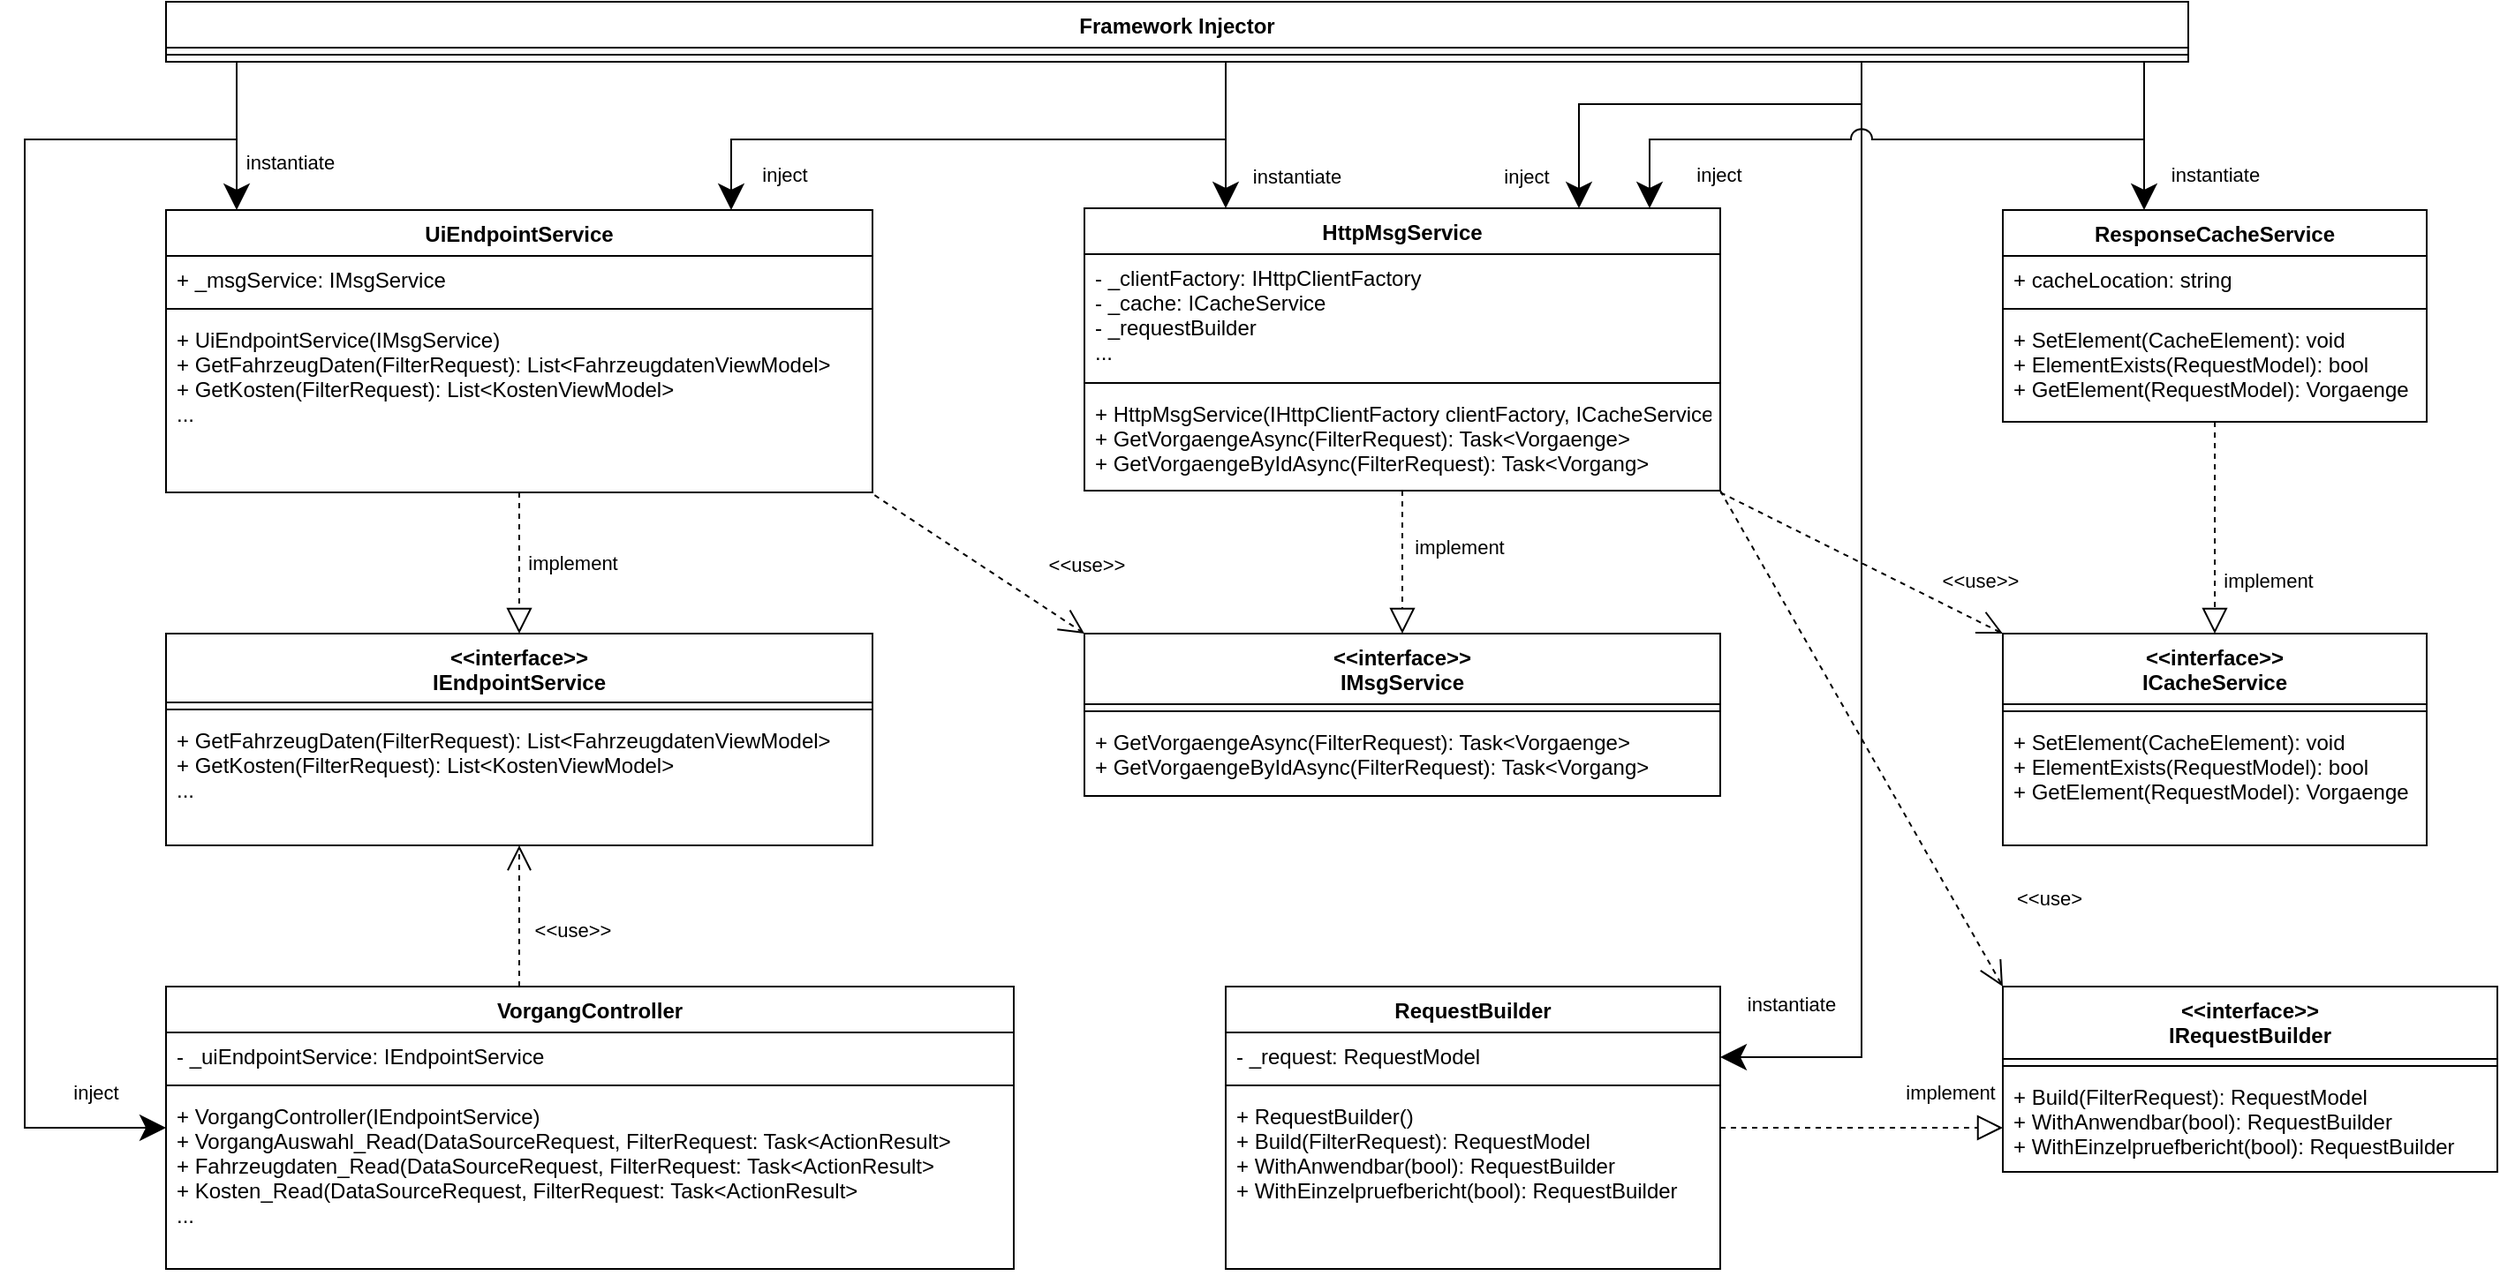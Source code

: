 <mxfile version="15.7.3" type="device"><diagram id="g6YqmxDXvD2trdUk1b6I" name="Seite-1"><mxGraphModel dx="2271" dy="2583" grid="1" gridSize="10" guides="1" tooltips="1" connect="1" arrows="1" fold="1" page="1" pageScale="1" pageWidth="1169" pageHeight="1654" math="0" shadow="0"><root><mxCell id="0"/><mxCell id="1" parent="0"/><mxCell id="cN_s2IOsLhrLuIZlxVCf-30" style="edgeStyle=orthogonalEdgeStyle;rounded=0;orthogonalLoop=1;jettySize=auto;html=1;endArrow=open;endFill=0;startSize=12;endSize=12;dashed=1;" parent="1" source="cN_s2IOsLhrLuIZlxVCf-1" target="cN_s2IOsLhrLuIZlxVCf-46" edge="1"><mxGeometry relative="1" as="geometry"><Array as="points"><mxPoint x="160" y="380"/><mxPoint x="160" y="380"/></Array></mxGeometry></mxCell><mxCell id="cN_s2IOsLhrLuIZlxVCf-31" value="&amp;lt;&amp;lt;use&amp;gt;&amp;gt;" style="edgeLabel;html=1;align=center;verticalAlign=middle;resizable=0;points=[];" parent="cN_s2IOsLhrLuIZlxVCf-30" vertex="1" connectable="0"><mxGeometry x="0.178" relative="1" as="geometry"><mxPoint x="30" y="15" as="offset"/></mxGeometry></mxCell><mxCell id="cN_s2IOsLhrLuIZlxVCf-1" value="VorgangController" style="swimlane;fontStyle=1;align=center;verticalAlign=top;childLayout=stackLayout;horizontal=1;startSize=26;horizontalStack=0;resizeParent=1;resizeParentMax=0;resizeLast=0;collapsible=1;marginBottom=0;" parent="1" vertex="1"><mxGeometry x="-40" y="400" width="480" height="160" as="geometry"/></mxCell><mxCell id="cN_s2IOsLhrLuIZlxVCf-2" value="- _uiEndpointService: IEndpointService" style="text;strokeColor=none;fillColor=none;align=left;verticalAlign=top;spacingLeft=4;spacingRight=4;overflow=hidden;rotatable=0;points=[[0,0.5],[1,0.5]];portConstraint=eastwest;" parent="cN_s2IOsLhrLuIZlxVCf-1" vertex="1"><mxGeometry y="26" width="480" height="26" as="geometry"/></mxCell><mxCell id="cN_s2IOsLhrLuIZlxVCf-3" value="" style="line;strokeWidth=1;fillColor=none;align=left;verticalAlign=middle;spacingTop=-1;spacingLeft=3;spacingRight=3;rotatable=0;labelPosition=right;points=[];portConstraint=eastwest;strokeColor=inherit;" parent="cN_s2IOsLhrLuIZlxVCf-1" vertex="1"><mxGeometry y="52" width="480" height="8" as="geometry"/></mxCell><mxCell id="cN_s2IOsLhrLuIZlxVCf-4" value="+ VorgangController(IEndpointService)&#10;+ VorgangAuswahl_Read(DataSourceRequest, FilterRequest: Task&lt;ActionResult&gt;&#10;+ Fahrzeugdaten_Read(DataSourceRequest, FilterRequest: Task&lt;ActionResult&gt;&#10;+ Kosten_Read(DataSourceRequest, FilterRequest: Task&lt;ActionResult&gt;&#10;..." style="text;strokeColor=none;fillColor=none;align=left;verticalAlign=top;spacingLeft=4;spacingRight=4;overflow=hidden;rotatable=0;points=[[0,0.5],[1,0.5]];portConstraint=eastwest;" parent="cN_s2IOsLhrLuIZlxVCf-1" vertex="1"><mxGeometry y="60" width="480" height="100" as="geometry"/></mxCell><mxCell id="cN_s2IOsLhrLuIZlxVCf-44" style="edgeStyle=none;rounded=0;orthogonalLoop=1;jettySize=auto;html=1;endArrow=open;endFill=0;startSize=12;endSize=12;dashed=1;entryX=0;entryY=0;entryDx=0;entryDy=0;exitX=1.003;exitY=1.016;exitDx=0;exitDy=0;exitPerimeter=0;" parent="1" source="cN_s2IOsLhrLuIZlxVCf-8" target="cN_s2IOsLhrLuIZlxVCf-34" edge="1"><mxGeometry relative="1" as="geometry"/></mxCell><mxCell id="cN_s2IOsLhrLuIZlxVCf-45" value="&amp;lt;&amp;lt;use&amp;gt;&amp;gt;" style="edgeLabel;html=1;align=center;verticalAlign=middle;resizable=0;points=[];" parent="cN_s2IOsLhrLuIZlxVCf-44" vertex="1" connectable="0"><mxGeometry x="-0.329" relative="1" as="geometry"><mxPoint x="79" y="13" as="offset"/></mxGeometry></mxCell><mxCell id="cN_s2IOsLhrLuIZlxVCf-50" style="edgeStyle=none;rounded=0;orthogonalLoop=1;jettySize=auto;html=1;dashed=1;endArrow=block;endFill=0;startSize=12;endSize=12;" parent="1" source="cN_s2IOsLhrLuIZlxVCf-5" target="cN_s2IOsLhrLuIZlxVCf-46" edge="1"><mxGeometry relative="1" as="geometry"/></mxCell><mxCell id="cN_s2IOsLhrLuIZlxVCf-51" value="implement" style="edgeLabel;html=1;align=center;verticalAlign=middle;resizable=0;points=[];" parent="cN_s2IOsLhrLuIZlxVCf-50" vertex="1" connectable="0"><mxGeometry x="-0.329" y="-3" relative="1" as="geometry"><mxPoint x="33" y="13" as="offset"/></mxGeometry></mxCell><mxCell id="cN_s2IOsLhrLuIZlxVCf-5" value="UiEndpointService" style="swimlane;fontStyle=1;align=center;verticalAlign=top;childLayout=stackLayout;horizontal=1;startSize=26;horizontalStack=0;resizeParent=1;resizeParentMax=0;resizeLast=0;collapsible=1;marginBottom=0;" parent="1" vertex="1"><mxGeometry x="-40" y="-40" width="400" height="160" as="geometry"/></mxCell><mxCell id="cN_s2IOsLhrLuIZlxVCf-6" value="+ _msgService: IMsgService" style="text;strokeColor=none;fillColor=none;align=left;verticalAlign=top;spacingLeft=4;spacingRight=4;overflow=hidden;rotatable=0;points=[[0,0.5],[1,0.5]];portConstraint=eastwest;" parent="cN_s2IOsLhrLuIZlxVCf-5" vertex="1"><mxGeometry y="26" width="400" height="26" as="geometry"/></mxCell><mxCell id="cN_s2IOsLhrLuIZlxVCf-7" value="" style="line;strokeWidth=1;fillColor=none;align=left;verticalAlign=middle;spacingTop=-1;spacingLeft=3;spacingRight=3;rotatable=0;labelPosition=right;points=[];portConstraint=eastwest;strokeColor=inherit;" parent="cN_s2IOsLhrLuIZlxVCf-5" vertex="1"><mxGeometry y="52" width="400" height="8" as="geometry"/></mxCell><mxCell id="cN_s2IOsLhrLuIZlxVCf-8" value="+ UiEndpointService(IMsgService)&#10;+ GetFahrzeugDaten(FilterRequest): List&lt;FahrzeugdatenViewModel&gt;&#10;+ GetKosten(FilterRequest): List&lt;KostenViewModel&gt;&#10;..." style="text;strokeColor=none;fillColor=none;align=left;verticalAlign=top;spacingLeft=4;spacingRight=4;overflow=hidden;rotatable=0;points=[[0,0.5],[1,0.5]];portConstraint=eastwest;" parent="cN_s2IOsLhrLuIZlxVCf-5" vertex="1"><mxGeometry y="60" width="400" height="100" as="geometry"/></mxCell><mxCell id="cN_s2IOsLhrLuIZlxVCf-59" value="implement" style="edgeStyle=orthogonalEdgeStyle;rounded=0;orthogonalLoop=1;jettySize=auto;html=1;endArrow=block;endFill=0;startSize=12;endSize=12;dashed=1;" parent="1" source="cN_s2IOsLhrLuIZlxVCf-10" target="cN_s2IOsLhrLuIZlxVCf-54" edge="1"><mxGeometry x="0.5" y="30" relative="1" as="geometry"><mxPoint as="offset"/></mxGeometry></mxCell><mxCell id="cN_s2IOsLhrLuIZlxVCf-10" value="ResponseCacheService" style="swimlane;fontStyle=1;align=center;verticalAlign=top;childLayout=stackLayout;horizontal=1;startSize=26;horizontalStack=0;resizeParent=1;resizeParentMax=0;resizeLast=0;collapsible=1;marginBottom=0;" parent="1" vertex="1"><mxGeometry x="1000" y="-40" width="240" height="120" as="geometry"/></mxCell><mxCell id="cN_s2IOsLhrLuIZlxVCf-11" value="+ cacheLocation: string" style="text;strokeColor=none;fillColor=none;align=left;verticalAlign=top;spacingLeft=4;spacingRight=4;overflow=hidden;rotatable=0;points=[[0,0.5],[1,0.5]];portConstraint=eastwest;" parent="cN_s2IOsLhrLuIZlxVCf-10" vertex="1"><mxGeometry y="26" width="240" height="26" as="geometry"/></mxCell><mxCell id="cN_s2IOsLhrLuIZlxVCf-12" value="" style="line;strokeWidth=1;fillColor=none;align=left;verticalAlign=middle;spacingTop=-1;spacingLeft=3;spacingRight=3;rotatable=0;labelPosition=right;points=[];portConstraint=eastwest;strokeColor=inherit;" parent="cN_s2IOsLhrLuIZlxVCf-10" vertex="1"><mxGeometry y="52" width="240" height="8" as="geometry"/></mxCell><mxCell id="cN_s2IOsLhrLuIZlxVCf-13" value="+ SetElement(CacheElement): void&#10;+ ElementExists(RequestModel): bool&#10;+ GetElement(RequestModel): Vorgaenge" style="text;strokeColor=none;fillColor=none;align=left;verticalAlign=top;spacingLeft=4;spacingRight=4;overflow=hidden;rotatable=0;points=[[0,0.5],[1,0.5]];portConstraint=eastwest;" parent="cN_s2IOsLhrLuIZlxVCf-10" vertex="1"><mxGeometry y="60" width="240" height="60" as="geometry"/></mxCell><mxCell id="cN_s2IOsLhrLuIZlxVCf-38" style="edgeStyle=none;rounded=0;orthogonalLoop=1;jettySize=auto;html=1;endArrow=block;endFill=0;startSize=12;endSize=12;dashed=1;" parent="1" source="cN_s2IOsLhrLuIZlxVCf-14" target="cN_s2IOsLhrLuIZlxVCf-34" edge="1"><mxGeometry relative="1" as="geometry"/></mxCell><mxCell id="cN_s2IOsLhrLuIZlxVCf-39" value="implement" style="edgeLabel;html=1;align=center;verticalAlign=middle;resizable=0;points=[];" parent="cN_s2IOsLhrLuIZlxVCf-38" vertex="1" connectable="0"><mxGeometry x="-0.178" relative="1" as="geometry"><mxPoint x="32" y="-2" as="offset"/></mxGeometry></mxCell><mxCell id="cN_s2IOsLhrLuIZlxVCf-63" style="rounded=0;orthogonalLoop=1;jettySize=auto;html=1;dashed=1;endArrow=open;endFill=0;startSize=12;endSize=12;entryX=0;entryY=0;entryDx=0;entryDy=0;exitX=1;exitY=1.018;exitDx=0;exitDy=0;exitPerimeter=0;" parent="1" source="cN_s2IOsLhrLuIZlxVCf-17" target="cN_s2IOsLhrLuIZlxVCf-54" edge="1"><mxGeometry relative="1" as="geometry"/></mxCell><mxCell id="cN_s2IOsLhrLuIZlxVCf-64" value="&amp;lt;&amp;lt;use&amp;gt;&amp;gt;" style="edgeLabel;html=1;align=center;verticalAlign=middle;resizable=0;points=[];" parent="cN_s2IOsLhrLuIZlxVCf-63" vertex="1" connectable="0"><mxGeometry x="-0.144" y="-2" relative="1" as="geometry"><mxPoint x="79" y="14" as="offset"/></mxGeometry></mxCell><mxCell id="U4cXiSh2Xwj_0_U13TX8-12" style="rounded=0;orthogonalLoop=1;jettySize=auto;html=1;dashed=1;endArrow=open;endFill=0;endSize=12;entryX=0;entryY=0;entryDx=0;entryDy=0;exitX=1;exitY=1;exitDx=0;exitDy=0;" parent="1" source="cN_s2IOsLhrLuIZlxVCf-14" target="U4cXiSh2Xwj_0_U13TX8-5" edge="1"><mxGeometry relative="1" as="geometry"/></mxCell><mxCell id="U4cXiSh2Xwj_0_U13TX8-13" value="&amp;lt;&amp;lt;use&amp;gt;" style="edgeLabel;html=1;align=center;verticalAlign=middle;resizable=0;points=[];" parent="U4cXiSh2Xwj_0_U13TX8-12" vertex="1" connectable="0"><mxGeometry x="0.129" y="1" relative="1" as="geometry"><mxPoint x="95" y="73" as="offset"/></mxGeometry></mxCell><mxCell id="cN_s2IOsLhrLuIZlxVCf-14" value="HttpMsgService" style="swimlane;fontStyle=1;align=center;verticalAlign=top;childLayout=stackLayout;horizontal=1;startSize=26;horizontalStack=0;resizeParent=1;resizeParentMax=0;resizeLast=0;collapsible=1;marginBottom=0;" parent="1" vertex="1"><mxGeometry x="480" y="-41" width="360" height="160" as="geometry"/></mxCell><mxCell id="cN_s2IOsLhrLuIZlxVCf-15" value="- _clientFactory: IHttpClientFactory&#10;- _cache: ICacheService&#10;- _requestBuilder&#10;..." style="text;strokeColor=none;fillColor=none;align=left;verticalAlign=top;spacingLeft=4;spacingRight=4;overflow=hidden;rotatable=0;points=[[0,0.5],[1,0.5]];portConstraint=eastwest;" parent="cN_s2IOsLhrLuIZlxVCf-14" vertex="1"><mxGeometry y="26" width="360" height="69" as="geometry"/></mxCell><mxCell id="cN_s2IOsLhrLuIZlxVCf-16" value="" style="line;strokeWidth=1;fillColor=none;align=left;verticalAlign=middle;spacingTop=-1;spacingLeft=3;spacingRight=3;rotatable=0;labelPosition=right;points=[];portConstraint=eastwest;strokeColor=inherit;" parent="cN_s2IOsLhrLuIZlxVCf-14" vertex="1"><mxGeometry y="95" width="360" height="8" as="geometry"/></mxCell><mxCell id="cN_s2IOsLhrLuIZlxVCf-17" value="+ HttpMsgService(IHttpClientFactory clientFactory, ICacheService cache, IRequestBuilder requestBuilder)&#10;+ GetVorgaengeAsync(FilterRequest): Task&lt;Vorgaenge&gt;&#10;+ GetVorgaengeByIdAsync(FilterRequest): Task&lt;Vorgang&gt;" style="text;strokeColor=none;fillColor=none;align=left;verticalAlign=top;spacingLeft=4;spacingRight=4;overflow=hidden;rotatable=0;points=[[0,0.5],[1,0.5]];portConstraint=eastwest;" parent="cN_s2IOsLhrLuIZlxVCf-14" vertex="1"><mxGeometry y="103" width="360" height="57" as="geometry"/></mxCell><mxCell id="cN_s2IOsLhrLuIZlxVCf-27" style="edgeStyle=orthogonalEdgeStyle;rounded=0;orthogonalLoop=1;jettySize=auto;html=1;endArrow=classic;endFill=1;startSize=12;endSize=12;" parent="1" source="cN_s2IOsLhrLuIZlxVCf-23" target="cN_s2IOsLhrLuIZlxVCf-5" edge="1"><mxGeometry relative="1" as="geometry"><Array as="points"><mxPoint y="-100"/><mxPoint y="-100"/></Array></mxGeometry></mxCell><mxCell id="cN_s2IOsLhrLuIZlxVCf-32" value="instantiate" style="edgeLabel;html=1;align=center;verticalAlign=middle;resizable=0;points=[];" parent="cN_s2IOsLhrLuIZlxVCf-27" vertex="1" connectable="0"><mxGeometry x="0.118" y="-2" relative="1" as="geometry"><mxPoint x="32" y="10" as="offset"/></mxGeometry></mxCell><mxCell id="cN_s2IOsLhrLuIZlxVCf-28" style="edgeStyle=orthogonalEdgeStyle;rounded=0;orthogonalLoop=1;jettySize=auto;html=1;endArrow=classic;endFill=1;startSize=12;endSize=12;" parent="1" source="cN_s2IOsLhrLuIZlxVCf-23" target="cN_s2IOsLhrLuIZlxVCf-1" edge="1"><mxGeometry relative="1" as="geometry"><mxPoint x="390" y="-121" as="sourcePoint"/><mxPoint x="303.469" y="160" as="targetPoint"/><Array as="points"><mxPoint y="-80"/><mxPoint x="-120" y="-80"/><mxPoint x="-120" y="480"/></Array></mxGeometry></mxCell><mxCell id="cN_s2IOsLhrLuIZlxVCf-29" value="inject" style="edgeLabel;html=1;align=center;verticalAlign=middle;resizable=0;points=[];" parent="cN_s2IOsLhrLuIZlxVCf-28" vertex="1" connectable="0"><mxGeometry x="0.189" y="2" relative="1" as="geometry"><mxPoint x="38" y="226" as="offset"/></mxGeometry></mxCell><mxCell id="cN_s2IOsLhrLuIZlxVCf-40" style="edgeStyle=orthogonalEdgeStyle;rounded=0;orthogonalLoop=1;jettySize=auto;html=1;endArrow=classic;endFill=1;startSize=12;endSize=12;" parent="1" source="cN_s2IOsLhrLuIZlxVCf-23" target="cN_s2IOsLhrLuIZlxVCf-14" edge="1"><mxGeometry relative="1" as="geometry"><Array as="points"><mxPoint x="560" y="-70"/><mxPoint x="560" y="-70"/></Array></mxGeometry></mxCell><mxCell id="cN_s2IOsLhrLuIZlxVCf-41" value="instantiate" style="edgeLabel;html=1;align=center;verticalAlign=middle;resizable=0;points=[];" parent="cN_s2IOsLhrLuIZlxVCf-40" vertex="1" connectable="0"><mxGeometry x="0.434" y="-1" relative="1" as="geometry"><mxPoint x="41" y="5" as="offset"/></mxGeometry></mxCell><mxCell id="cN_s2IOsLhrLuIZlxVCf-52" style="edgeStyle=orthogonalEdgeStyle;rounded=0;orthogonalLoop=1;jettySize=auto;html=1;endArrow=classic;endFill=1;startSize=12;endSize=12;" parent="1" source="cN_s2IOsLhrLuIZlxVCf-23" target="cN_s2IOsLhrLuIZlxVCf-5" edge="1"><mxGeometry relative="1" as="geometry"><Array as="points"><mxPoint x="560" y="-80"/><mxPoint x="280" y="-80"/></Array></mxGeometry></mxCell><mxCell id="cN_s2IOsLhrLuIZlxVCf-53" value="inject" style="edgeLabel;html=1;align=center;verticalAlign=middle;resizable=0;points=[];" parent="cN_s2IOsLhrLuIZlxVCf-52" vertex="1" connectable="0"><mxGeometry x="-0.231" y="2" relative="1" as="geometry"><mxPoint x="-154" y="18" as="offset"/></mxGeometry></mxCell><mxCell id="cN_s2IOsLhrLuIZlxVCf-60" value="instantiate" style="edgeStyle=orthogonalEdgeStyle;rounded=0;orthogonalLoop=1;jettySize=auto;html=1;endArrow=classic;endFill=1;startSize=12;endSize=12;" parent="1" source="cN_s2IOsLhrLuIZlxVCf-23" target="cN_s2IOsLhrLuIZlxVCf-10" edge="1"><mxGeometry x="0.524" y="40" relative="1" as="geometry"><Array as="points"><mxPoint x="1080" y="-110"/><mxPoint x="1080" y="-110"/></Array><mxPoint as="offset"/></mxGeometry></mxCell><mxCell id="U4cXiSh2Xwj_0_U13TX8-9" value="instantiate" style="edgeStyle=orthogonalEdgeStyle;rounded=0;orthogonalLoop=1;jettySize=auto;html=1;endSize=12;jumpStyle=none;" parent="1" source="cN_s2IOsLhrLuIZlxVCf-23" target="U4cXiSh2Xwj_0_U13TX8-1" edge="1"><mxGeometry x="0.876" y="-30" relative="1" as="geometry"><Array as="points"><mxPoint x="920" y="440"/></Array><mxPoint as="offset"/></mxGeometry></mxCell><mxCell id="FKesXc2Sh44p48danIfd-1" style="edgeStyle=orthogonalEdgeStyle;rounded=0;jumpStyle=arc;jumpSize=12;orthogonalLoop=1;jettySize=auto;html=1;endSize=12;" parent="1" source="cN_s2IOsLhrLuIZlxVCf-23" target="cN_s2IOsLhrLuIZlxVCf-14" edge="1"><mxGeometry relative="1" as="geometry"><Array as="points"><mxPoint x="920" y="-100"/><mxPoint x="760" y="-100"/></Array></mxGeometry></mxCell><mxCell id="FKesXc2Sh44p48danIfd-2" value="inject" style="edgeLabel;html=1;align=center;verticalAlign=middle;resizable=0;points=[];" parent="FKesXc2Sh44p48danIfd-1" vertex="1" connectable="0"><mxGeometry x="0.651" y="-1" relative="1" as="geometry"><mxPoint x="-29" y="24" as="offset"/></mxGeometry></mxCell><mxCell id="cN_s2IOsLhrLuIZlxVCf-23" value="Framework Injector" style="swimlane;fontStyle=1;align=center;verticalAlign=top;childLayout=stackLayout;horizontal=1;startSize=26;horizontalStack=0;resizeParent=1;resizeParentMax=0;resizeLast=0;collapsible=1;marginBottom=0;" parent="1" vertex="1"><mxGeometry x="-40" y="-158" width="1145" height="34" as="geometry"/></mxCell><mxCell id="cN_s2IOsLhrLuIZlxVCf-25" value="" style="line;strokeWidth=1;fillColor=none;align=left;verticalAlign=middle;spacingTop=-1;spacingLeft=3;spacingRight=3;rotatable=0;labelPosition=right;points=[];portConstraint=eastwest;strokeColor=inherit;" parent="cN_s2IOsLhrLuIZlxVCf-23" vertex="1"><mxGeometry y="26" width="1145" height="8" as="geometry"/></mxCell><mxCell id="cN_s2IOsLhrLuIZlxVCf-34" value="&lt;&lt;interface&gt;&gt;&#10;IMsgService" style="swimlane;fontStyle=1;align=center;verticalAlign=top;childLayout=stackLayout;horizontal=1;startSize=40;horizontalStack=0;resizeParent=1;resizeParentMax=0;resizeLast=0;collapsible=1;marginBottom=0;" parent="1" vertex="1"><mxGeometry x="480" y="200" width="360" height="92" as="geometry"/></mxCell><mxCell id="cN_s2IOsLhrLuIZlxVCf-36" value="" style="line;strokeWidth=1;fillColor=none;align=left;verticalAlign=middle;spacingTop=-1;spacingLeft=3;spacingRight=3;rotatable=0;labelPosition=right;points=[];portConstraint=eastwest;strokeColor=inherit;" parent="cN_s2IOsLhrLuIZlxVCf-34" vertex="1"><mxGeometry y="40" width="360" height="8" as="geometry"/></mxCell><mxCell id="cN_s2IOsLhrLuIZlxVCf-37" value="+ GetVorgaengeAsync(FilterRequest): Task&lt;Vorgaenge&gt;&#10;+ GetVorgaengeByIdAsync(FilterRequest): Task&lt;Vorgang&gt;" style="text;strokeColor=none;fillColor=none;align=left;verticalAlign=top;spacingLeft=4;spacingRight=4;overflow=hidden;rotatable=0;points=[[0,0.5],[1,0.5]];portConstraint=eastwest;" parent="cN_s2IOsLhrLuIZlxVCf-34" vertex="1"><mxGeometry y="48" width="360" height="44" as="geometry"/></mxCell><mxCell id="cN_s2IOsLhrLuIZlxVCf-46" value="&lt;&lt;interface&gt;&gt;&#10;IEndpointService" style="swimlane;fontStyle=1;align=center;verticalAlign=top;childLayout=stackLayout;horizontal=1;startSize=39;horizontalStack=0;resizeParent=1;resizeParentMax=0;resizeLast=0;collapsible=1;marginBottom=0;" parent="1" vertex="1"><mxGeometry x="-40" y="200" width="400" height="120" as="geometry"/></mxCell><mxCell id="cN_s2IOsLhrLuIZlxVCf-48" value="" style="line;strokeWidth=1;fillColor=none;align=left;verticalAlign=middle;spacingTop=-1;spacingLeft=3;spacingRight=3;rotatable=0;labelPosition=right;points=[];portConstraint=eastwest;strokeColor=inherit;" parent="cN_s2IOsLhrLuIZlxVCf-46" vertex="1"><mxGeometry y="39" width="400" height="8" as="geometry"/></mxCell><mxCell id="cN_s2IOsLhrLuIZlxVCf-49" value="+ GetFahrzeugDaten(FilterRequest): List&lt;FahrzeugdatenViewModel&gt;&#10;+ GetKosten(FilterRequest): List&lt;KostenViewModel&gt;&#10;..." style="text;strokeColor=none;fillColor=none;align=left;verticalAlign=top;spacingLeft=4;spacingRight=4;overflow=hidden;rotatable=0;points=[[0,0.5],[1,0.5]];portConstraint=eastwest;" parent="cN_s2IOsLhrLuIZlxVCf-46" vertex="1"><mxGeometry y="47" width="400" height="73" as="geometry"/></mxCell><mxCell id="cN_s2IOsLhrLuIZlxVCf-54" value="&lt;&lt;interface&gt;&gt;&#10;ICacheService" style="swimlane;fontStyle=1;align=center;verticalAlign=top;childLayout=stackLayout;horizontal=1;startSize=40;horizontalStack=0;resizeParent=1;resizeParentMax=0;resizeLast=0;collapsible=1;marginBottom=0;" parent="1" vertex="1"><mxGeometry x="1000" y="200" width="240" height="120" as="geometry"/></mxCell><mxCell id="cN_s2IOsLhrLuIZlxVCf-56" value="" style="line;strokeWidth=1;fillColor=none;align=left;verticalAlign=middle;spacingTop=-1;spacingLeft=3;spacingRight=3;rotatable=0;labelPosition=right;points=[];portConstraint=eastwest;strokeColor=inherit;" parent="cN_s2IOsLhrLuIZlxVCf-54" vertex="1"><mxGeometry y="40" width="240" height="8" as="geometry"/></mxCell><mxCell id="cN_s2IOsLhrLuIZlxVCf-57" value="+ SetElement(CacheElement): void&#10;+ ElementExists(RequestModel): bool&#10;+ GetElement(RequestModel): Vorgaenge" style="text;strokeColor=none;fillColor=none;align=left;verticalAlign=top;spacingLeft=4;spacingRight=4;overflow=hidden;rotatable=0;points=[[0,0.5],[1,0.5]];portConstraint=eastwest;" parent="cN_s2IOsLhrLuIZlxVCf-54" vertex="1"><mxGeometry y="48" width="240" height="72" as="geometry"/></mxCell><mxCell id="U4cXiSh2Xwj_0_U13TX8-11" value="implement" style="edgeStyle=orthogonalEdgeStyle;rounded=0;orthogonalLoop=1;jettySize=auto;html=1;endSize=12;endArrow=block;endFill=0;dashed=1;" parent="1" source="U4cXiSh2Xwj_0_U13TX8-1" target="U4cXiSh2Xwj_0_U13TX8-5" edge="1"><mxGeometry x="0.625" y="20" relative="1" as="geometry"><mxPoint as="offset"/><Array as="points"><mxPoint x="980" y="480"/><mxPoint x="980" y="480"/></Array></mxGeometry></mxCell><mxCell id="U4cXiSh2Xwj_0_U13TX8-1" value="RequestBuilder" style="swimlane;fontStyle=1;align=center;verticalAlign=top;childLayout=stackLayout;horizontal=1;startSize=26;horizontalStack=0;resizeParent=1;resizeParentMax=0;resizeLast=0;collapsible=1;marginBottom=0;" parent="1" vertex="1"><mxGeometry x="560" y="400" width="280" height="160" as="geometry"/></mxCell><mxCell id="U4cXiSh2Xwj_0_U13TX8-2" value="- _request: RequestModel" style="text;strokeColor=none;fillColor=none;align=left;verticalAlign=top;spacingLeft=4;spacingRight=4;overflow=hidden;rotatable=0;points=[[0,0.5],[1,0.5]];portConstraint=eastwest;" parent="U4cXiSh2Xwj_0_U13TX8-1" vertex="1"><mxGeometry y="26" width="280" height="26" as="geometry"/></mxCell><mxCell id="U4cXiSh2Xwj_0_U13TX8-3" value="" style="line;strokeWidth=1;fillColor=none;align=left;verticalAlign=middle;spacingTop=-1;spacingLeft=3;spacingRight=3;rotatable=0;labelPosition=right;points=[];portConstraint=eastwest;strokeColor=inherit;" parent="U4cXiSh2Xwj_0_U13TX8-1" vertex="1"><mxGeometry y="52" width="280" height="8" as="geometry"/></mxCell><mxCell id="U4cXiSh2Xwj_0_U13TX8-4" value="+ RequestBuilder()&#10;+ Build(FilterRequest): RequestModel&#10;+ WithAnwendbar(bool): RequestBuilder&#10;+ WithEinzelpruefbericht(bool): RequestBuilder" style="text;strokeColor=none;fillColor=none;align=left;verticalAlign=top;spacingLeft=4;spacingRight=4;overflow=hidden;rotatable=0;points=[[0,0.5],[1,0.5]];portConstraint=eastwest;" parent="U4cXiSh2Xwj_0_U13TX8-1" vertex="1"><mxGeometry y="60" width="280" height="100" as="geometry"/></mxCell><mxCell id="U4cXiSh2Xwj_0_U13TX8-5" value="&lt;&lt;interface&gt;&gt;&#10;IRequestBuilder" style="swimlane;fontStyle=1;align=center;verticalAlign=top;childLayout=stackLayout;horizontal=1;startSize=41;horizontalStack=0;resizeParent=1;resizeParentMax=0;resizeLast=0;collapsible=1;marginBottom=0;" parent="1" vertex="1"><mxGeometry x="1000" y="400" width="280" height="105" as="geometry"/></mxCell><mxCell id="U4cXiSh2Xwj_0_U13TX8-7" value="" style="line;strokeWidth=1;fillColor=none;align=left;verticalAlign=middle;spacingTop=-1;spacingLeft=3;spacingRight=3;rotatable=0;labelPosition=right;points=[];portConstraint=eastwest;strokeColor=inherit;" parent="U4cXiSh2Xwj_0_U13TX8-5" vertex="1"><mxGeometry y="41" width="280" height="8" as="geometry"/></mxCell><mxCell id="U4cXiSh2Xwj_0_U13TX8-8" value="+ Build(FilterRequest): RequestModel&#10;+ WithAnwendbar(bool): RequestBuilder&#10;+ WithEinzelpruefbericht(bool): RequestBuilder" style="text;strokeColor=none;fillColor=none;align=left;verticalAlign=top;spacingLeft=4;spacingRight=4;overflow=hidden;rotatable=0;points=[[0,0.5],[1,0.5]];portConstraint=eastwest;" parent="U4cXiSh2Xwj_0_U13TX8-5" vertex="1"><mxGeometry y="49" width="280" height="56" as="geometry"/></mxCell><mxCell id="cN_s2IOsLhrLuIZlxVCf-61" value="inject" style="edgeStyle=orthogonalEdgeStyle;rounded=0;orthogonalLoop=1;jettySize=auto;html=1;endArrow=classic;endFill=1;startSize=12;endSize=12;jumpStyle=arc;jumpSize=12;" parent="1" source="cN_s2IOsLhrLuIZlxVCf-23" target="cN_s2IOsLhrLuIZlxVCf-14" edge="1"><mxGeometry x="0.57" y="20" relative="1" as="geometry"><Array as="points"><mxPoint x="1080" y="-80"/><mxPoint x="800" y="-80"/></Array><mxPoint as="offset"/></mxGeometry></mxCell></root></mxGraphModel></diagram></mxfile>